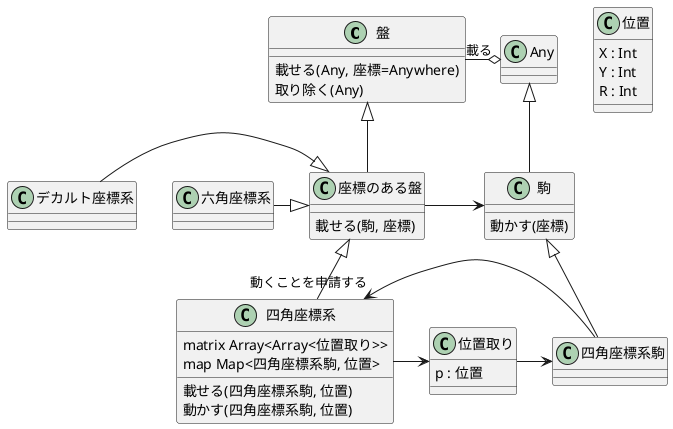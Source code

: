 @startuml

class 盤{
載せる(Any, 座標=Anywhere)
取り除く(Any)
}
class Any{
}
class 座標のある盤{
載せる(駒, 座標)
}
class 駒{
動かす(座標)
}
class デカルト座標系{
}
class 四角座標系{
matrix Array<Array<位置取り>>
map Map<四角座標系駒, 位置>
載せる(四角座標系駒, 位置)
動かす(四角座標系駒, 位置)
}
class 六角座標系{
}

class 四角座標系駒{
}

class 位置{
X : Int
Y : Int
R : Int
}

class 位置取り{
    p : 位置
}

盤 -o "載る" Any
座標のある盤 -up-|> 盤
駒 -up-|> Any
座標のある盤 -> 駒
四角座標系駒 -up-|> 駒

デカルト座標系 -right-|> 座標のある盤
六角座標系 -right-|> 座標のある盤
四角座標系 -up-|> 座標のある盤
四角座標系 -right-> 位置取り
位置取り -right-> 四角座標系駒
四角座標系駒 -left->"動くことを申請する" 四角座標系
@enduml